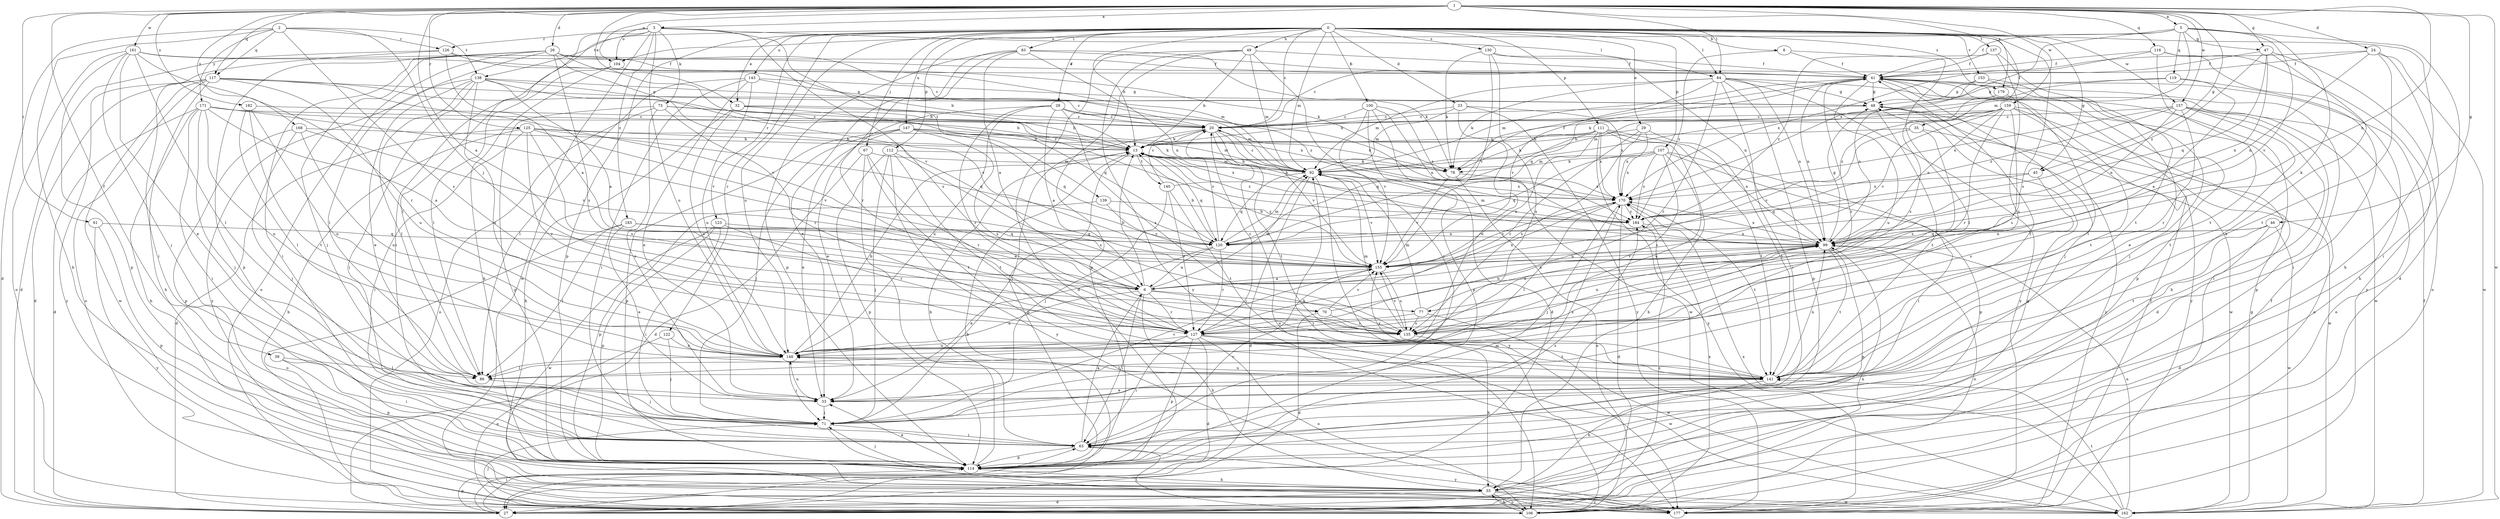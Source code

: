strict digraph  {
0;
1;
2;
3;
5;
6;
8;
13;
20;
23;
24;
26;
27;
28;
29;
32;
33;
35;
39;
41;
45;
46;
47;
48;
49;
55;
61;
63;
67;
70;
71;
73;
77;
78;
83;
84;
86;
92;
99;
100;
104;
106;
107;
111;
112;
114;
116;
117;
119;
120;
122;
123;
125;
126;
127;
130;
135;
137;
138;
139;
140;
141;
143;
147;
148;
153;
155;
157;
159;
161;
162;
168;
170;
171;
177;
179;
182;
183;
184;
0 -> 8  [label=b];
0 -> 13  [label=b];
0 -> 20  [label=c];
0 -> 23  [label=d];
0 -> 28  [label=e];
0 -> 29  [label=e];
0 -> 32  [label=e];
0 -> 35  [label=f];
0 -> 45  [label=g];
0 -> 49  [label=h];
0 -> 55  [label=h];
0 -> 67  [label=j];
0 -> 83  [label=l];
0 -> 84  [label=l];
0 -> 92  [label=m];
0 -> 100  [label=o];
0 -> 107  [label=p];
0 -> 111  [label=p];
0 -> 112  [label=p];
0 -> 114  [label=p];
0 -> 122  [label=r];
0 -> 123  [label=r];
0 -> 130  [label=s];
0 -> 135  [label=s];
0 -> 137  [label=t];
0 -> 138  [label=t];
0 -> 143  [label=u];
0 -> 147  [label=u];
0 -> 148  [label=u];
0 -> 153  [label=v];
0 -> 157  [label=w];
0 -> 179  [label=z];
1 -> 3  [label=a];
1 -> 5  [label=a];
1 -> 6  [label=a];
1 -> 24  [label=d];
1 -> 26  [label=d];
1 -> 32  [label=e];
1 -> 39  [label=f];
1 -> 45  [label=g];
1 -> 46  [label=g];
1 -> 47  [label=g];
1 -> 61  [label=i];
1 -> 84  [label=l];
1 -> 99  [label=n];
1 -> 104  [label=o];
1 -> 116  [label=q];
1 -> 117  [label=q];
1 -> 125  [label=r];
1 -> 157  [label=w];
1 -> 159  [label=w];
1 -> 161  [label=w];
1 -> 162  [label=w];
1 -> 168  [label=x];
1 -> 179  [label=z];
1 -> 182  [label=z];
2 -> 27  [label=d];
2 -> 55  [label=h];
2 -> 70  [label=j];
2 -> 117  [label=q];
2 -> 126  [label=r];
2 -> 135  [label=s];
2 -> 138  [label=t];
2 -> 171  [label=y];
3 -> 63  [label=i];
3 -> 73  [label=k];
3 -> 84  [label=l];
3 -> 86  [label=l];
3 -> 104  [label=o];
3 -> 126  [label=r];
3 -> 135  [label=s];
3 -> 139  [label=t];
3 -> 148  [label=u];
3 -> 162  [label=w];
3 -> 183  [label=z];
5 -> 27  [label=d];
5 -> 41  [label=f];
5 -> 47  [label=g];
5 -> 77  [label=k];
5 -> 92  [label=m];
5 -> 104  [label=o];
5 -> 119  [label=q];
5 -> 155  [label=v];
5 -> 170  [label=x];
6 -> 13  [label=b];
6 -> 55  [label=h];
6 -> 63  [label=i];
6 -> 70  [label=j];
6 -> 77  [label=k];
6 -> 92  [label=m];
6 -> 99  [label=n];
6 -> 127  [label=r];
6 -> 148  [label=u];
6 -> 170  [label=x];
8 -> 41  [label=f];
8 -> 86  [label=l];
8 -> 184  [label=z];
13 -> 92  [label=m];
13 -> 114  [label=p];
13 -> 120  [label=q];
13 -> 140  [label=t];
13 -> 170  [label=x];
13 -> 184  [label=z];
20 -> 13  [label=b];
20 -> 71  [label=j];
20 -> 78  [label=k];
20 -> 106  [label=o];
20 -> 141  [label=t];
20 -> 155  [label=v];
23 -> 20  [label=c];
23 -> 92  [label=m];
23 -> 148  [label=u];
23 -> 170  [label=x];
23 -> 177  [label=y];
24 -> 20  [label=c];
24 -> 41  [label=f];
24 -> 63  [label=i];
24 -> 99  [label=n];
24 -> 141  [label=t];
24 -> 162  [label=w];
26 -> 20  [label=c];
26 -> 41  [label=f];
26 -> 63  [label=i];
26 -> 71  [label=j];
26 -> 86  [label=l];
26 -> 106  [label=o];
26 -> 114  [label=p];
26 -> 135  [label=s];
26 -> 155  [label=v];
26 -> 184  [label=z];
27 -> 13  [label=b];
27 -> 63  [label=i];
27 -> 99  [label=n];
27 -> 114  [label=p];
27 -> 184  [label=z];
28 -> 6  [label=a];
28 -> 20  [label=c];
28 -> 33  [label=e];
28 -> 92  [label=m];
28 -> 99  [label=n];
28 -> 127  [label=r];
28 -> 135  [label=s];
28 -> 148  [label=u];
29 -> 13  [label=b];
29 -> 127  [label=r];
29 -> 135  [label=s];
29 -> 141  [label=t];
29 -> 170  [label=x];
32 -> 13  [label=b];
32 -> 20  [label=c];
32 -> 55  [label=h];
32 -> 120  [label=q];
32 -> 148  [label=u];
33 -> 71  [label=j];
33 -> 148  [label=u];
33 -> 155  [label=v];
35 -> 13  [label=b];
35 -> 135  [label=s];
35 -> 155  [label=v];
35 -> 162  [label=w];
39 -> 63  [label=i];
39 -> 86  [label=l];
39 -> 114  [label=p];
41 -> 48  [label=g];
41 -> 55  [label=h];
41 -> 71  [label=j];
41 -> 92  [label=m];
41 -> 99  [label=n];
41 -> 114  [label=p];
41 -> 120  [label=q];
41 -> 127  [label=r];
41 -> 148  [label=u];
41 -> 177  [label=y];
45 -> 120  [label=q];
45 -> 135  [label=s];
45 -> 170  [label=x];
46 -> 27  [label=d];
46 -> 99  [label=n];
46 -> 120  [label=q];
46 -> 141  [label=t];
46 -> 162  [label=w];
47 -> 33  [label=e];
47 -> 41  [label=f];
47 -> 99  [label=n];
47 -> 106  [label=o];
47 -> 120  [label=q];
47 -> 184  [label=z];
48 -> 20  [label=c];
48 -> 141  [label=t];
48 -> 162  [label=w];
48 -> 177  [label=y];
49 -> 13  [label=b];
49 -> 27  [label=d];
49 -> 41  [label=f];
49 -> 63  [label=i];
49 -> 92  [label=m];
49 -> 114  [label=p];
49 -> 177  [label=y];
55 -> 27  [label=d];
55 -> 48  [label=g];
55 -> 106  [label=o];
55 -> 162  [label=w];
55 -> 177  [label=y];
61 -> 114  [label=p];
61 -> 120  [label=q];
61 -> 177  [label=y];
63 -> 6  [label=a];
63 -> 114  [label=p];
63 -> 155  [label=v];
63 -> 177  [label=y];
67 -> 27  [label=d];
67 -> 63  [label=i];
67 -> 92  [label=m];
67 -> 127  [label=r];
67 -> 141  [label=t];
70 -> 27  [label=d];
70 -> 99  [label=n];
70 -> 135  [label=s];
70 -> 155  [label=v];
71 -> 63  [label=i];
71 -> 170  [label=x];
71 -> 177  [label=y];
73 -> 20  [label=c];
73 -> 33  [label=e];
73 -> 106  [label=o];
73 -> 114  [label=p];
73 -> 127  [label=r];
73 -> 170  [label=x];
77 -> 92  [label=m];
77 -> 99  [label=n];
77 -> 127  [label=r];
77 -> 135  [label=s];
77 -> 162  [label=w];
78 -> 106  [label=o];
78 -> 155  [label=v];
78 -> 170  [label=x];
83 -> 6  [label=a];
83 -> 33  [label=e];
83 -> 41  [label=f];
83 -> 78  [label=k];
83 -> 99  [label=n];
83 -> 114  [label=p];
83 -> 127  [label=r];
84 -> 48  [label=g];
84 -> 63  [label=i];
84 -> 78  [label=k];
84 -> 92  [label=m];
84 -> 99  [label=n];
84 -> 114  [label=p];
84 -> 127  [label=r];
84 -> 155  [label=v];
84 -> 162  [label=w];
84 -> 177  [label=y];
86 -> 71  [label=j];
92 -> 13  [label=b];
92 -> 20  [label=c];
92 -> 27  [label=d];
92 -> 120  [label=q];
92 -> 155  [label=v];
92 -> 170  [label=x];
92 -> 177  [label=y];
99 -> 48  [label=g];
99 -> 106  [label=o];
99 -> 114  [label=p];
99 -> 141  [label=t];
99 -> 155  [label=v];
99 -> 170  [label=x];
100 -> 20  [label=c];
100 -> 27  [label=d];
100 -> 114  [label=p];
100 -> 155  [label=v];
100 -> 162  [label=w];
100 -> 184  [label=z];
104 -> 13  [label=b];
104 -> 55  [label=h];
104 -> 86  [label=l];
106 -> 41  [label=f];
106 -> 55  [label=h];
106 -> 63  [label=i];
106 -> 71  [label=j];
106 -> 92  [label=m];
106 -> 170  [label=x];
107 -> 63  [label=i];
107 -> 78  [label=k];
107 -> 92  [label=m];
107 -> 114  [label=p];
107 -> 120  [label=q];
107 -> 135  [label=s];
107 -> 148  [label=u];
107 -> 170  [label=x];
107 -> 184  [label=z];
111 -> 6  [label=a];
111 -> 13  [label=b];
111 -> 55  [label=h];
111 -> 78  [label=k];
111 -> 99  [label=n];
111 -> 120  [label=q];
111 -> 141  [label=t];
111 -> 170  [label=x];
111 -> 177  [label=y];
112 -> 71  [label=j];
112 -> 78  [label=k];
112 -> 114  [label=p];
112 -> 135  [label=s];
112 -> 141  [label=t];
112 -> 177  [label=y];
114 -> 13  [label=b];
114 -> 33  [label=e];
114 -> 55  [label=h];
114 -> 71  [label=j];
114 -> 184  [label=z];
116 -> 41  [label=f];
116 -> 55  [label=h];
116 -> 141  [label=t];
116 -> 170  [label=x];
116 -> 177  [label=y];
117 -> 13  [label=b];
117 -> 27  [label=d];
117 -> 48  [label=g];
117 -> 55  [label=h];
117 -> 106  [label=o];
117 -> 148  [label=u];
117 -> 155  [label=v];
117 -> 162  [label=w];
117 -> 177  [label=y];
119 -> 6  [label=a];
119 -> 48  [label=g];
119 -> 63  [label=i];
119 -> 78  [label=k];
120 -> 6  [label=a];
120 -> 13  [label=b];
120 -> 20  [label=c];
120 -> 33  [label=e];
120 -> 92  [label=m];
120 -> 127  [label=r];
122 -> 71  [label=j];
122 -> 106  [label=o];
122 -> 148  [label=u];
123 -> 63  [label=i];
123 -> 114  [label=p];
123 -> 120  [label=q];
123 -> 127  [label=r];
123 -> 162  [label=w];
125 -> 13  [label=b];
125 -> 27  [label=d];
125 -> 55  [label=h];
125 -> 63  [label=i];
125 -> 78  [label=k];
125 -> 120  [label=q];
125 -> 127  [label=r];
125 -> 135  [label=s];
125 -> 155  [label=v];
126 -> 6  [label=a];
126 -> 27  [label=d];
126 -> 41  [label=f];
126 -> 63  [label=i];
126 -> 92  [label=m];
127 -> 20  [label=c];
127 -> 27  [label=d];
127 -> 63  [label=i];
127 -> 106  [label=o];
127 -> 114  [label=p];
127 -> 141  [label=t];
127 -> 148  [label=u];
127 -> 162  [label=w];
130 -> 41  [label=f];
130 -> 78  [label=k];
130 -> 99  [label=n];
130 -> 148  [label=u];
130 -> 155  [label=v];
135 -> 55  [label=h];
135 -> 92  [label=m];
135 -> 99  [label=n];
135 -> 155  [label=v];
137 -> 41  [label=f];
137 -> 141  [label=t];
137 -> 148  [label=u];
137 -> 184  [label=z];
138 -> 6  [label=a];
138 -> 20  [label=c];
138 -> 33  [label=e];
138 -> 48  [label=g];
138 -> 63  [label=i];
138 -> 86  [label=l];
138 -> 148  [label=u];
138 -> 155  [label=v];
138 -> 177  [label=y];
139 -> 114  [label=p];
139 -> 155  [label=v];
139 -> 184  [label=z];
140 -> 20  [label=c];
140 -> 41  [label=f];
140 -> 71  [label=j];
140 -> 127  [label=r];
140 -> 141  [label=t];
141 -> 33  [label=e];
141 -> 41  [label=f];
141 -> 55  [label=h];
141 -> 99  [label=n];
141 -> 148  [label=u];
141 -> 155  [label=v];
143 -> 33  [label=e];
143 -> 48  [label=g];
143 -> 63  [label=i];
143 -> 86  [label=l];
143 -> 148  [label=u];
143 -> 184  [label=z];
147 -> 13  [label=b];
147 -> 33  [label=e];
147 -> 71  [label=j];
147 -> 92  [label=m];
147 -> 114  [label=p];
147 -> 120  [label=q];
147 -> 135  [label=s];
148 -> 13  [label=b];
148 -> 71  [label=j];
148 -> 86  [label=l];
148 -> 141  [label=t];
153 -> 33  [label=e];
153 -> 48  [label=g];
153 -> 71  [label=j];
153 -> 99  [label=n];
155 -> 6  [label=a];
155 -> 13  [label=b];
155 -> 99  [label=n];
155 -> 135  [label=s];
157 -> 20  [label=c];
157 -> 63  [label=i];
157 -> 99  [label=n];
157 -> 106  [label=o];
157 -> 114  [label=p];
157 -> 127  [label=r];
157 -> 141  [label=t];
157 -> 170  [label=x];
157 -> 184  [label=z];
159 -> 13  [label=b];
159 -> 20  [label=c];
159 -> 27  [label=d];
159 -> 92  [label=m];
159 -> 99  [label=n];
159 -> 106  [label=o];
159 -> 127  [label=r];
159 -> 135  [label=s];
159 -> 141  [label=t];
159 -> 155  [label=v];
159 -> 184  [label=z];
161 -> 33  [label=e];
161 -> 41  [label=f];
161 -> 71  [label=j];
161 -> 78  [label=k];
161 -> 86  [label=l];
161 -> 106  [label=o];
161 -> 114  [label=p];
161 -> 127  [label=r];
162 -> 41  [label=f];
162 -> 48  [label=g];
162 -> 99  [label=n];
162 -> 141  [label=t];
162 -> 170  [label=x];
168 -> 13  [label=b];
168 -> 71  [label=j];
168 -> 114  [label=p];
168 -> 148  [label=u];
168 -> 155  [label=v];
170 -> 13  [label=b];
170 -> 27  [label=d];
170 -> 71  [label=j];
170 -> 86  [label=l];
170 -> 141  [label=t];
170 -> 155  [label=v];
170 -> 184  [label=z];
171 -> 6  [label=a];
171 -> 13  [label=b];
171 -> 20  [label=c];
171 -> 27  [label=d];
171 -> 55  [label=h];
171 -> 63  [label=i];
171 -> 71  [label=j];
171 -> 148  [label=u];
171 -> 155  [label=v];
177 -> 41  [label=f];
179 -> 86  [label=l];
179 -> 135  [label=s];
182 -> 20  [label=c];
182 -> 86  [label=l];
182 -> 141  [label=t];
182 -> 148  [label=u];
183 -> 6  [label=a];
183 -> 33  [label=e];
183 -> 86  [label=l];
183 -> 99  [label=n];
183 -> 106  [label=o];
183 -> 120  [label=q];
184 -> 92  [label=m];
184 -> 99  [label=n];
}
